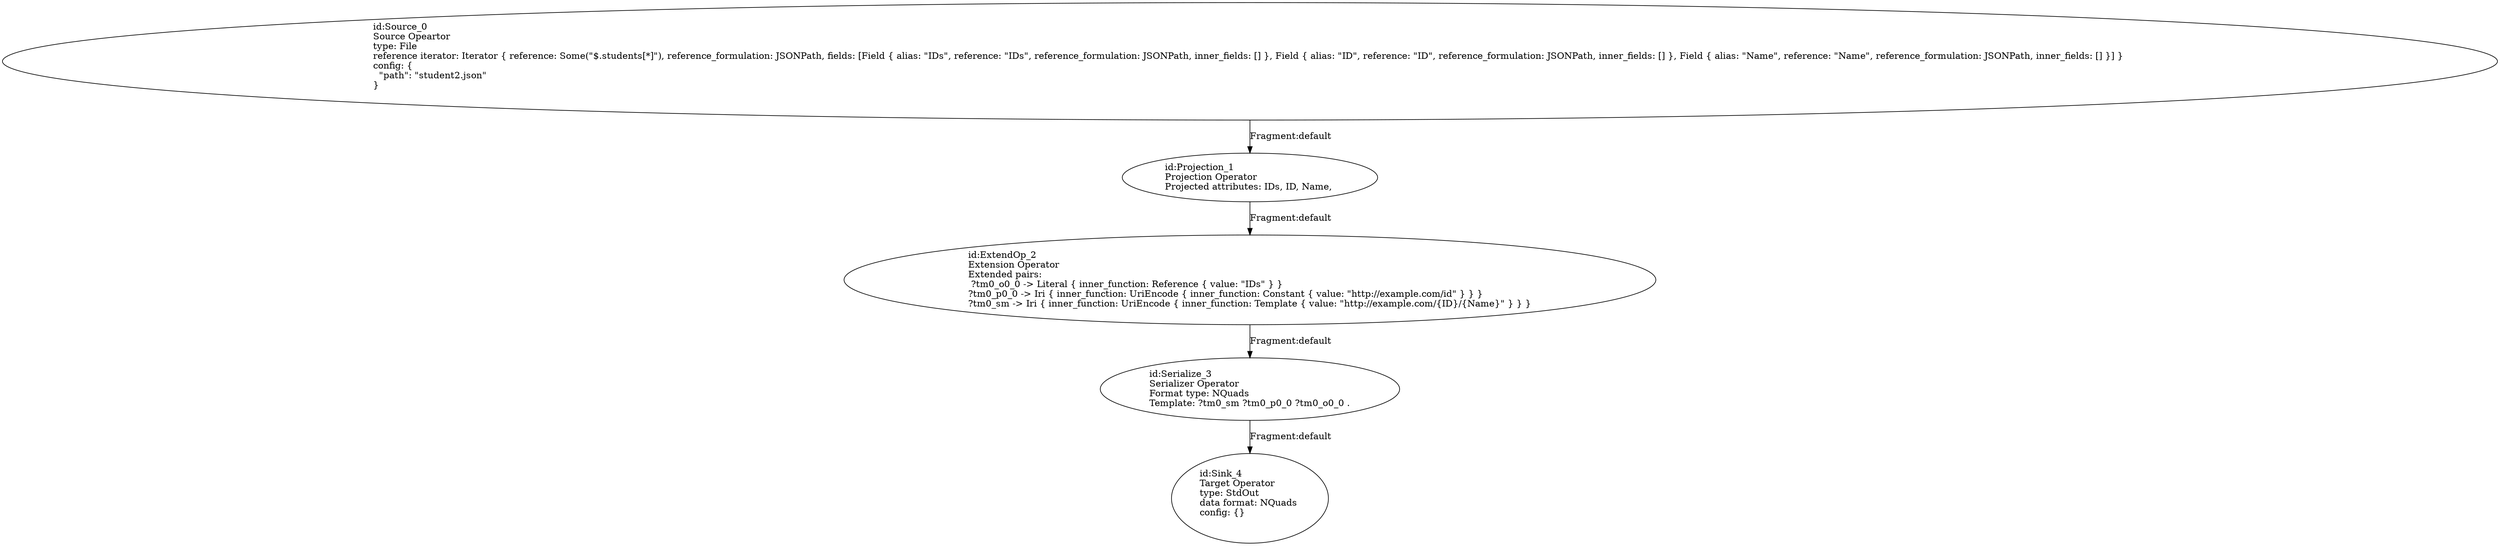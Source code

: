 digraph {
    0 [ label = "id:Source_0 \lSource Opeartor\ltype: File \lreference iterator: Iterator { reference: Some(\"$.students[*]\"), reference_formulation: JSONPath, fields: [Field { alias: \"IDs\", reference: \"IDs\", reference_formulation: JSONPath, inner_fields: [] }, Field { alias: \"ID\", reference: \"ID\", reference_formulation: JSONPath, inner_fields: [] }, Field { alias: \"Name\", reference: \"Name\", reference_formulation: JSONPath, inner_fields: [] }] } \lconfig: {\l  \"path\": \"student2.json\"\l}\l             " ]
    1 [ label = "id:Projection_1 \lProjection Operator\lProjected attributes: IDs, ID, Name, " ]
    2 [ label = "id:ExtendOp_2 \lExtension Operator\lExtended pairs: \l ?tm0_o0_0 -> Literal { inner_function: Reference { value: \"IDs\" } }\l?tm0_p0_0 -> Iri { inner_function: UriEncode { inner_function: Constant { value: \"http://example.com/id\" } } }\l?tm0_sm -> Iri { inner_function: UriEncode { inner_function: Template { value: \"http://example.com/{ID}/{Name}\" } } }" ]
    3 [ label = "id:Serialize_3 \lSerializer Operator\lFormat type: NQuads\lTemplate: ?tm0_sm ?tm0_p0_0 ?tm0_o0_0 ." ]
    4 [ label = "id:Sink_4 \lTarget Operator\ltype: StdOut \ldata format: NQuads \lconfig: {}\l             " ]
    0 -> 1 [ label = "Fragment:default" ]
    1 -> 2 [ label = "Fragment:default" ]
    2 -> 3 [ label = "Fragment:default" ]
    3 -> 4 [ label = "Fragment:default" ]
}
